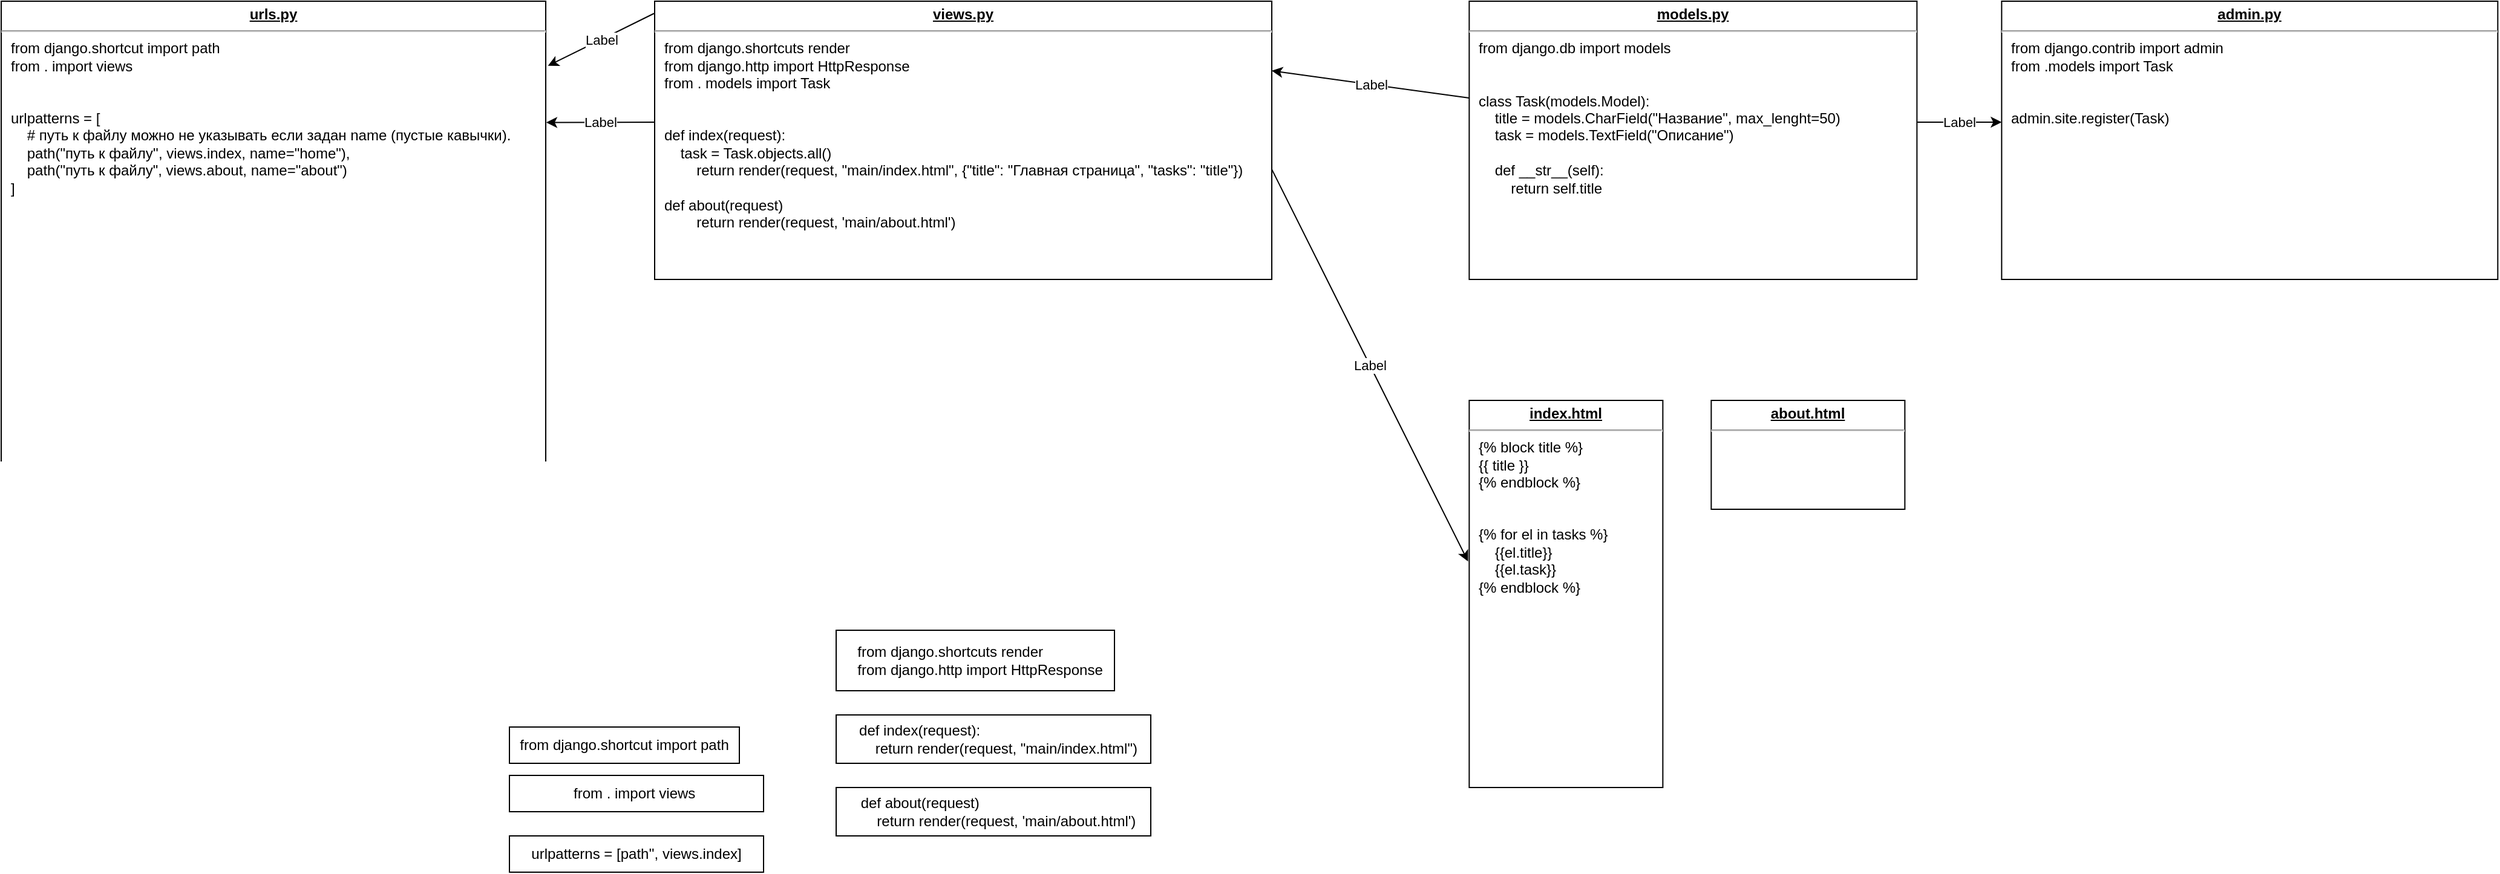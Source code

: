<mxfile version="21.5.0" type="github">
  <diagram name="Page-1" id="e56a1550-8fbb-45ad-956c-1786394a9013">
    <mxGraphModel dx="2403" dy="1335" grid="1" gridSize="10" guides="1" tooltips="1" connect="1" arrows="1" fold="1" page="1" pageScale="1" pageWidth="1100" pageHeight="850" background="none" math="0" shadow="0">
      <root>
        <mxCell id="0" />
        <mxCell id="1" parent="0" />
        <mxCell id="yi79t5vUQcOIQiDHJ_99-1" value="&lt;p style=&quot;margin:0px;margin-top:4px;text-align:center;text-decoration:underline;&quot;&gt;&lt;b&gt;urls.py&lt;/b&gt;&lt;/p&gt;&lt;hr&gt;&lt;p style=&quot;margin:0px;margin-left:8px;&quot;&gt;from django.shortcut import path&lt;/p&gt;&lt;p style=&quot;margin:0px;margin-left:8px;&quot;&gt;from . import views&amp;nbsp;&lt;/p&gt;&lt;p style=&quot;margin:0px;margin-left:8px;&quot;&gt;&lt;br&gt;&lt;/p&gt;&lt;p style=&quot;margin:0px;margin-left:8px;&quot;&gt;&lt;br&gt;&lt;/p&gt;&lt;p style=&quot;margin:0px;margin-left:8px;&quot;&gt;urlpatterns = [&lt;/p&gt;&lt;p style=&quot;margin:0px;margin-left:8px;&quot;&gt;&amp;nbsp; &amp;nbsp; # путь к файлу можно не указывать если задан name (пустые кавычки).&lt;br&gt;&lt;/p&gt;&lt;p style=&quot;margin:0px;margin-left:8px;&quot;&gt;&lt;span style=&quot;&quot;&gt;&lt;span style=&quot;&quot;&gt;&amp;nbsp;&amp;nbsp;&amp;nbsp;&amp;nbsp;&lt;/span&gt;&lt;/span&gt;path(&quot;путь к файлу&#39;&#39;, views.index, name=&quot;home&quot;),&amp;nbsp;&lt;/p&gt;&lt;p style=&quot;margin:0px;margin-left:8px;&quot;&gt;&lt;span style=&quot;&quot;&gt;&lt;span style=&quot;&quot;&gt;&amp;nbsp;&amp;nbsp;&amp;nbsp;&amp;nbsp;&lt;/span&gt;&lt;/span&gt;path(&quot;путь к файлу&quot;, views.about, name=&quot;about&quot;)&lt;/p&gt;&lt;p style=&quot;margin:0px;margin-left:8px;&quot;&gt;&lt;span style=&quot;background-color: initial;&quot;&gt;]&lt;/span&gt;&lt;/p&gt;" style="verticalAlign=top;align=left;overflow=fill;fontSize=12;fontFamily=Helvetica;html=1;whiteSpace=wrap;" vertex="1" parent="1">
          <mxGeometry x="-180" y="70" width="450" height="390" as="geometry" />
        </mxCell>
        <mxCell id="yi79t5vUQcOIQiDHJ_99-2" value="&lt;p style=&quot;margin:0px;margin-top:4px;text-align:center;text-decoration:underline;&quot;&gt;&lt;b&gt;views.py&lt;/b&gt;&lt;/p&gt;&lt;hr&gt;&lt;p style=&quot;margin:0px;margin-left:8px;&quot;&gt;from django.shortcuts render&lt;/p&gt;&lt;p style=&quot;margin:0px;margin-left:8px;&quot;&gt;from django.http import HttpResponse&lt;/p&gt;&lt;p style=&quot;margin:0px;margin-left:8px;&quot;&gt;from . models import Task&lt;/p&gt;&lt;p style=&quot;margin:0px;margin-left:8px;&quot;&gt;&lt;br&gt;&lt;/p&gt;&lt;p style=&quot;margin:0px;margin-left:8px;&quot;&gt;&lt;br&gt;&lt;/p&gt;&lt;p style=&quot;margin:0px;margin-left:8px;&quot;&gt;def index(request):&lt;/p&gt;&lt;p style=&quot;margin:0px;margin-left:8px;&quot;&gt;&amp;nbsp; &amp;nbsp; task = Task.objects.all()&lt;/p&gt;&lt;p style=&quot;margin:0px;margin-left:8px;&quot;&gt;&lt;span style=&quot;white-space: pre;&quot;&gt;&#x9;&lt;/span&gt;return render(request, &quot;main/index.html&quot;, {&quot;title&quot;: &quot;Главная страница&quot;, &quot;tasks&quot;: &quot;title&quot;})&lt;br&gt;&lt;/p&gt;&lt;p style=&quot;margin:0px;margin-left:8px;&quot;&gt;&lt;br&gt;&lt;/p&gt;&lt;p style=&quot;margin:0px;margin-left:8px;&quot;&gt;def about(request)&lt;/p&gt;&lt;p style=&quot;margin:0px;margin-left:8px;&quot;&gt;&lt;span style=&quot;white-space: pre;&quot;&gt;&#x9;&lt;/span&gt;return render(request, &#39;main/about.html&#39;)&lt;br&gt;&lt;/p&gt;&lt;p style=&quot;margin:0px;margin-left:8px;&quot;&gt;&lt;br&gt;&lt;/p&gt;&lt;p style=&quot;margin:0px;margin-left:8px;&quot;&gt;&lt;br&gt;&lt;/p&gt;&lt;p style=&quot;margin:0px;margin-left:8px;&quot;&gt;&lt;br&gt;&lt;/p&gt;" style="verticalAlign=top;align=left;overflow=fill;fontSize=12;fontFamily=Helvetica;html=1;whiteSpace=wrap;" vertex="1" parent="1">
          <mxGeometry x="360" y="70" width="510" height="230" as="geometry" />
        </mxCell>
        <mxCell id="yi79t5vUQcOIQiDHJ_99-8" value="" style="endArrow=classic;html=1;rounded=0;entryX=1.001;entryY=0.257;entryDx=0;entryDy=0;entryPerimeter=0;exitX=0;exitY=0.435;exitDx=0;exitDy=0;exitPerimeter=0;" edge="1" parent="1" source="yi79t5vUQcOIQiDHJ_99-2" target="yi79t5vUQcOIQiDHJ_99-1">
          <mxGeometry relative="1" as="geometry">
            <mxPoint x="330" y="240" as="sourcePoint" />
            <mxPoint x="360" y="170" as="targetPoint" />
          </mxGeometry>
        </mxCell>
        <mxCell id="yi79t5vUQcOIQiDHJ_99-9" value="Label" style="edgeLabel;resizable=0;html=1;align=center;verticalAlign=middle;" connectable="0" vertex="1" parent="yi79t5vUQcOIQiDHJ_99-8">
          <mxGeometry relative="1" as="geometry" />
        </mxCell>
        <mxCell id="yi79t5vUQcOIQiDHJ_99-10" value="&lt;p style=&quot;margin:0px;margin-top:4px;text-align:center;text-decoration:underline;&quot;&gt;&lt;b&gt;index.html&lt;/b&gt;&lt;/p&gt;&lt;hr&gt;&lt;p style=&quot;margin:0px;margin-left:8px;&quot;&gt;{% block title %}&lt;/p&gt;&lt;p style=&quot;margin:0px;margin-left:8px;&quot;&gt;{{ title }}&lt;/p&gt;&lt;p style=&quot;margin:0px;margin-left:8px;&quot;&gt;{% endblock %}&lt;/p&gt;&lt;p style=&quot;margin:0px;margin-left:8px;&quot;&gt;&lt;br&gt;&lt;/p&gt;&lt;p style=&quot;margin:0px;margin-left:8px;&quot;&gt;&lt;br&gt;&lt;/p&gt;&lt;p style=&quot;margin:0px;margin-left:8px;&quot;&gt;{% for el in tasks %}&lt;/p&gt;&lt;p style=&quot;margin:0px;margin-left:8px;&quot;&gt;&lt;span style=&quot;background-color: initial;&quot;&gt;&amp;nbsp; &amp;nbsp; {{el.title}}&lt;/span&gt;&lt;br&gt;&lt;/p&gt;&lt;p style=&quot;margin:0px;margin-left:8px;&quot;&gt;&lt;span style=&quot;background-color: initial;&quot;&gt;&amp;nbsp; &amp;nbsp; {{el.task}}&lt;/span&gt;&lt;/p&gt;&lt;p style=&quot;margin:0px;margin-left:8px;&quot;&gt;{% endblock %}&lt;/p&gt;" style="verticalAlign=top;align=left;overflow=fill;fontSize=12;fontFamily=Helvetica;html=1;whiteSpace=wrap;" vertex="1" parent="1">
          <mxGeometry x="1033.17" y="400" width="160" height="320" as="geometry" />
        </mxCell>
        <mxCell id="yi79t5vUQcOIQiDHJ_99-11" value="&lt;p style=&quot;margin:0px;margin-top:4px;text-align:center;text-decoration:underline;&quot;&gt;&lt;b&gt;about.html&lt;/b&gt;&lt;/p&gt;&lt;hr&gt;&lt;p style=&quot;margin:0px;margin-left:8px;&quot;&gt;&lt;br&gt;&lt;/p&gt;" style="verticalAlign=top;align=left;overflow=fill;fontSize=12;fontFamily=Helvetica;html=1;whiteSpace=wrap;" vertex="1" parent="1">
          <mxGeometry x="1233.17" y="400" width="160" height="90" as="geometry" />
        </mxCell>
        <mxCell id="yi79t5vUQcOIQiDHJ_99-12" value="" style="endArrow=classic;html=1;rounded=0;entryX=1.004;entryY=0.137;entryDx=0;entryDy=0;entryPerimeter=0;exitX=-0.001;exitY=0.044;exitDx=0;exitDy=0;exitPerimeter=0;" edge="1" parent="1" source="yi79t5vUQcOIQiDHJ_99-2" target="yi79t5vUQcOIQiDHJ_99-1">
          <mxGeometry relative="1" as="geometry">
            <mxPoint x="320" y="10" as="sourcePoint" />
            <mxPoint x="370" y="130" as="targetPoint" />
          </mxGeometry>
        </mxCell>
        <mxCell id="yi79t5vUQcOIQiDHJ_99-13" value="Label" style="edgeLabel;resizable=0;html=1;align=center;verticalAlign=middle;" connectable="0" vertex="1" parent="yi79t5vUQcOIQiDHJ_99-12">
          <mxGeometry relative="1" as="geometry" />
        </mxCell>
        <mxCell id="yi79t5vUQcOIQiDHJ_99-14" value="urlpatterns = [path&#39;&#39;, views.index]" style="rounded=0;whiteSpace=wrap;html=1;" vertex="1" parent="1">
          <mxGeometry x="240" y="760" width="210" height="30" as="geometry" />
        </mxCell>
        <mxCell id="yi79t5vUQcOIQiDHJ_99-15" value="from django.shortcut import path" style="rounded=0;whiteSpace=wrap;html=1;" vertex="1" parent="1">
          <mxGeometry x="240" y="670" width="190" height="30" as="geometry" />
        </mxCell>
        <mxCell id="yi79t5vUQcOIQiDHJ_99-16" value="from . import views&amp;nbsp;" style="rounded=0;whiteSpace=wrap;html=1;" vertex="1" parent="1">
          <mxGeometry x="240" y="710" width="210" height="30" as="geometry" />
        </mxCell>
        <mxCell id="yi79t5vUQcOIQiDHJ_99-17" value="&lt;p style=&quot;border-color: var(--border-color); text-align: left; margin: 0px 0px 0px 8px;&quot;&gt;def index(request):&lt;/p&gt;&lt;p style=&quot;border-color: var(--border-color); text-align: left; margin: 0px 0px 0px 8px;&quot;&gt;&lt;span style=&quot;white-space: pre;&quot;&gt;&amp;nbsp;&amp;nbsp;&amp;nbsp;&amp;nbsp;&lt;/span&gt;return render(request, &quot;main/index.html&quot;)&lt;/p&gt;" style="rounded=0;whiteSpace=wrap;html=1;" vertex="1" parent="1">
          <mxGeometry x="510" y="660" width="260" height="40" as="geometry" />
        </mxCell>
        <mxCell id="yi79t5vUQcOIQiDHJ_99-18" value="&lt;p style=&quot;border-color: var(--border-color); text-align: left; margin: 0px 0px 0px 8px;&quot;&gt;def about(request)&lt;/p&gt;&lt;p style=&quot;border-color: var(--border-color); text-align: left; margin: 0px 0px 0px 8px;&quot;&gt;&lt;span style=&quot;white-space: pre;&quot;&gt;&amp;nbsp;&amp;nbsp;&amp;nbsp;&amp;nbsp;&lt;/span&gt;return render(request, &#39;main/about.html&#39;)&lt;/p&gt;" style="rounded=0;whiteSpace=wrap;html=1;" vertex="1" parent="1">
          <mxGeometry x="510" y="720" width="260" height="40" as="geometry" />
        </mxCell>
        <mxCell id="yi79t5vUQcOIQiDHJ_99-19" value="&lt;p style=&quot;border-color: var(--border-color); text-align: left; margin: 0px 0px 0px 8px;&quot;&gt;from django.shortcuts render&lt;/p&gt;&lt;p style=&quot;border-color: var(--border-color); text-align: left; margin: 0px 0px 0px 8px;&quot;&gt;from django.http import HttpResponse&lt;/p&gt;" style="rounded=0;whiteSpace=wrap;html=1;" vertex="1" parent="1">
          <mxGeometry x="510" y="590" width="230" height="50" as="geometry" />
        </mxCell>
        <mxCell id="yi79t5vUQcOIQiDHJ_99-30" value="&lt;p style=&quot;margin:0px;margin-top:4px;text-align:center;text-decoration:underline;&quot;&gt;&lt;b&gt;models.py&lt;/b&gt;&lt;/p&gt;&lt;hr&gt;&lt;p style=&quot;margin:0px;margin-left:8px;&quot;&gt;from django.db import models&lt;/p&gt;&lt;p style=&quot;margin:0px;margin-left:8px;&quot;&gt;&lt;br&gt;&lt;/p&gt;&lt;p style=&quot;margin:0px;margin-left:8px;&quot;&gt;&lt;br&gt;&lt;/p&gt;&lt;p style=&quot;margin:0px;margin-left:8px;&quot;&gt;class Task(models.Model):&lt;/p&gt;&lt;p style=&quot;margin:0px;margin-left:8px;&quot;&gt;&amp;nbsp; &amp;nbsp; title = models.CharField(&quot;Название&quot;, max_lenght=50)&lt;/p&gt;&lt;p style=&quot;margin:0px;margin-left:8px;&quot;&gt;&amp;nbsp; &amp;nbsp; task = models.TextField(&quot;Описание&quot;)&lt;/p&gt;&lt;p style=&quot;margin:0px;margin-left:8px;&quot;&gt;&lt;br&gt;&lt;/p&gt;&lt;p style=&quot;margin:0px;margin-left:8px;&quot;&gt;&amp;nbsp; &amp;nbsp; def __str__(self):&lt;/p&gt;&lt;p style=&quot;margin:0px;margin-left:8px;&quot;&gt;&amp;nbsp; &amp;nbsp; &amp;nbsp; &amp;nbsp; return self.title&lt;/p&gt;" style="verticalAlign=top;align=left;overflow=fill;fontSize=12;fontFamily=Helvetica;html=1;whiteSpace=wrap;" vertex="1" parent="1">
          <mxGeometry x="1033.17" y="70" width="370" height="230" as="geometry" />
        </mxCell>
        <mxCell id="yi79t5vUQcOIQiDHJ_99-31" value="&lt;p style=&quot;margin:0px;margin-top:4px;text-align:center;text-decoration:underline;&quot;&gt;&lt;b&gt;admin.py&lt;/b&gt;&lt;/p&gt;&lt;hr&gt;&lt;p style=&quot;margin:0px;margin-left:8px;&quot;&gt;from django.contrib import admin&lt;/p&gt;&lt;p style=&quot;margin:0px;margin-left:8px;&quot;&gt;from .models import Task&lt;/p&gt;&lt;p style=&quot;margin:0px;margin-left:8px;&quot;&gt;&lt;br&gt;&lt;/p&gt;&lt;p style=&quot;margin:0px;margin-left:8px;&quot;&gt;&lt;br&gt;&lt;/p&gt;&lt;p style=&quot;margin:0px;margin-left:8px;&quot;&gt;admin.site.register(Task)&lt;/p&gt;" style="verticalAlign=top;align=left;overflow=fill;fontSize=12;fontFamily=Helvetica;html=1;whiteSpace=wrap;" vertex="1" parent="1">
          <mxGeometry x="1473.17" y="70" width="410" height="230" as="geometry" />
        </mxCell>
        <mxCell id="yi79t5vUQcOIQiDHJ_99-32" value="" style="endArrow=classic;html=1;rounded=0;entryX=-0.006;entryY=0.416;entryDx=0;entryDy=0;entryPerimeter=0;exitX=1;exitY=0.604;exitDx=0;exitDy=0;exitPerimeter=0;" edge="1" parent="1" source="yi79t5vUQcOIQiDHJ_99-2" target="yi79t5vUQcOIQiDHJ_99-10">
          <mxGeometry relative="1" as="geometry">
            <mxPoint x="630" y="440" as="sourcePoint" />
            <mxPoint x="730" y="440" as="targetPoint" />
          </mxGeometry>
        </mxCell>
        <mxCell id="yi79t5vUQcOIQiDHJ_99-33" value="Label" style="edgeLabel;resizable=0;html=1;align=center;verticalAlign=middle;" connectable="0" vertex="1" parent="yi79t5vUQcOIQiDHJ_99-32">
          <mxGeometry relative="1" as="geometry" />
        </mxCell>
        <mxCell id="yi79t5vUQcOIQiDHJ_99-34" value="" style="endArrow=classic;html=1;rounded=0;" edge="1" parent="1">
          <mxGeometry relative="1" as="geometry">
            <mxPoint x="1403.17" y="170" as="sourcePoint" />
            <mxPoint x="1473.17" y="170" as="targetPoint" />
          </mxGeometry>
        </mxCell>
        <mxCell id="yi79t5vUQcOIQiDHJ_99-35" value="Label" style="edgeLabel;resizable=0;html=1;align=center;verticalAlign=middle;" connectable="0" vertex="1" parent="yi79t5vUQcOIQiDHJ_99-34">
          <mxGeometry relative="1" as="geometry" />
        </mxCell>
        <mxCell id="yi79t5vUQcOIQiDHJ_99-36" value="" style="endArrow=classic;html=1;rounded=0;exitX=0;exitY=0.348;exitDx=0;exitDy=0;exitPerimeter=0;entryX=1;entryY=0.25;entryDx=0;entryDy=0;" edge="1" parent="1" source="yi79t5vUQcOIQiDHJ_99-30" target="yi79t5vUQcOIQiDHJ_99-2">
          <mxGeometry relative="1" as="geometry">
            <mxPoint x="730" y="440" as="sourcePoint" />
            <mxPoint x="830" y="440" as="targetPoint" />
          </mxGeometry>
        </mxCell>
        <mxCell id="yi79t5vUQcOIQiDHJ_99-37" value="Label" style="edgeLabel;resizable=0;html=1;align=center;verticalAlign=middle;" connectable="0" vertex="1" parent="yi79t5vUQcOIQiDHJ_99-36">
          <mxGeometry relative="1" as="geometry" />
        </mxCell>
      </root>
    </mxGraphModel>
  </diagram>
</mxfile>
